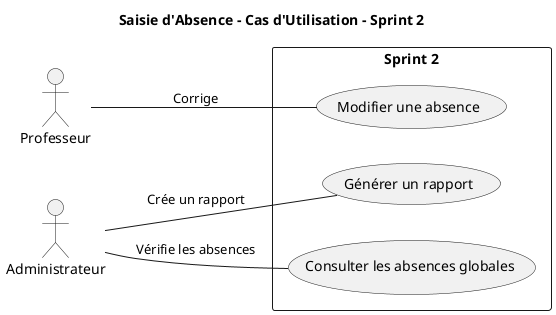 @startuml
title Saisie d'Absence - Cas d'Utilisation - Sprint 2
left to right direction

actor Professeur as U
actor Administrateur as A

rectangle "Sprint 2" {
    usecase UC3 as "Modifier une absence"
    usecase UC4 as "Générer un rapport"
    usecase UC5 as "Consulter les absences globales"
}

U -- UC3 : "Corrige"
A -- UC5 : "Vérifie les absences"
A -- UC4 : "Crée un rapport"

@enduml

